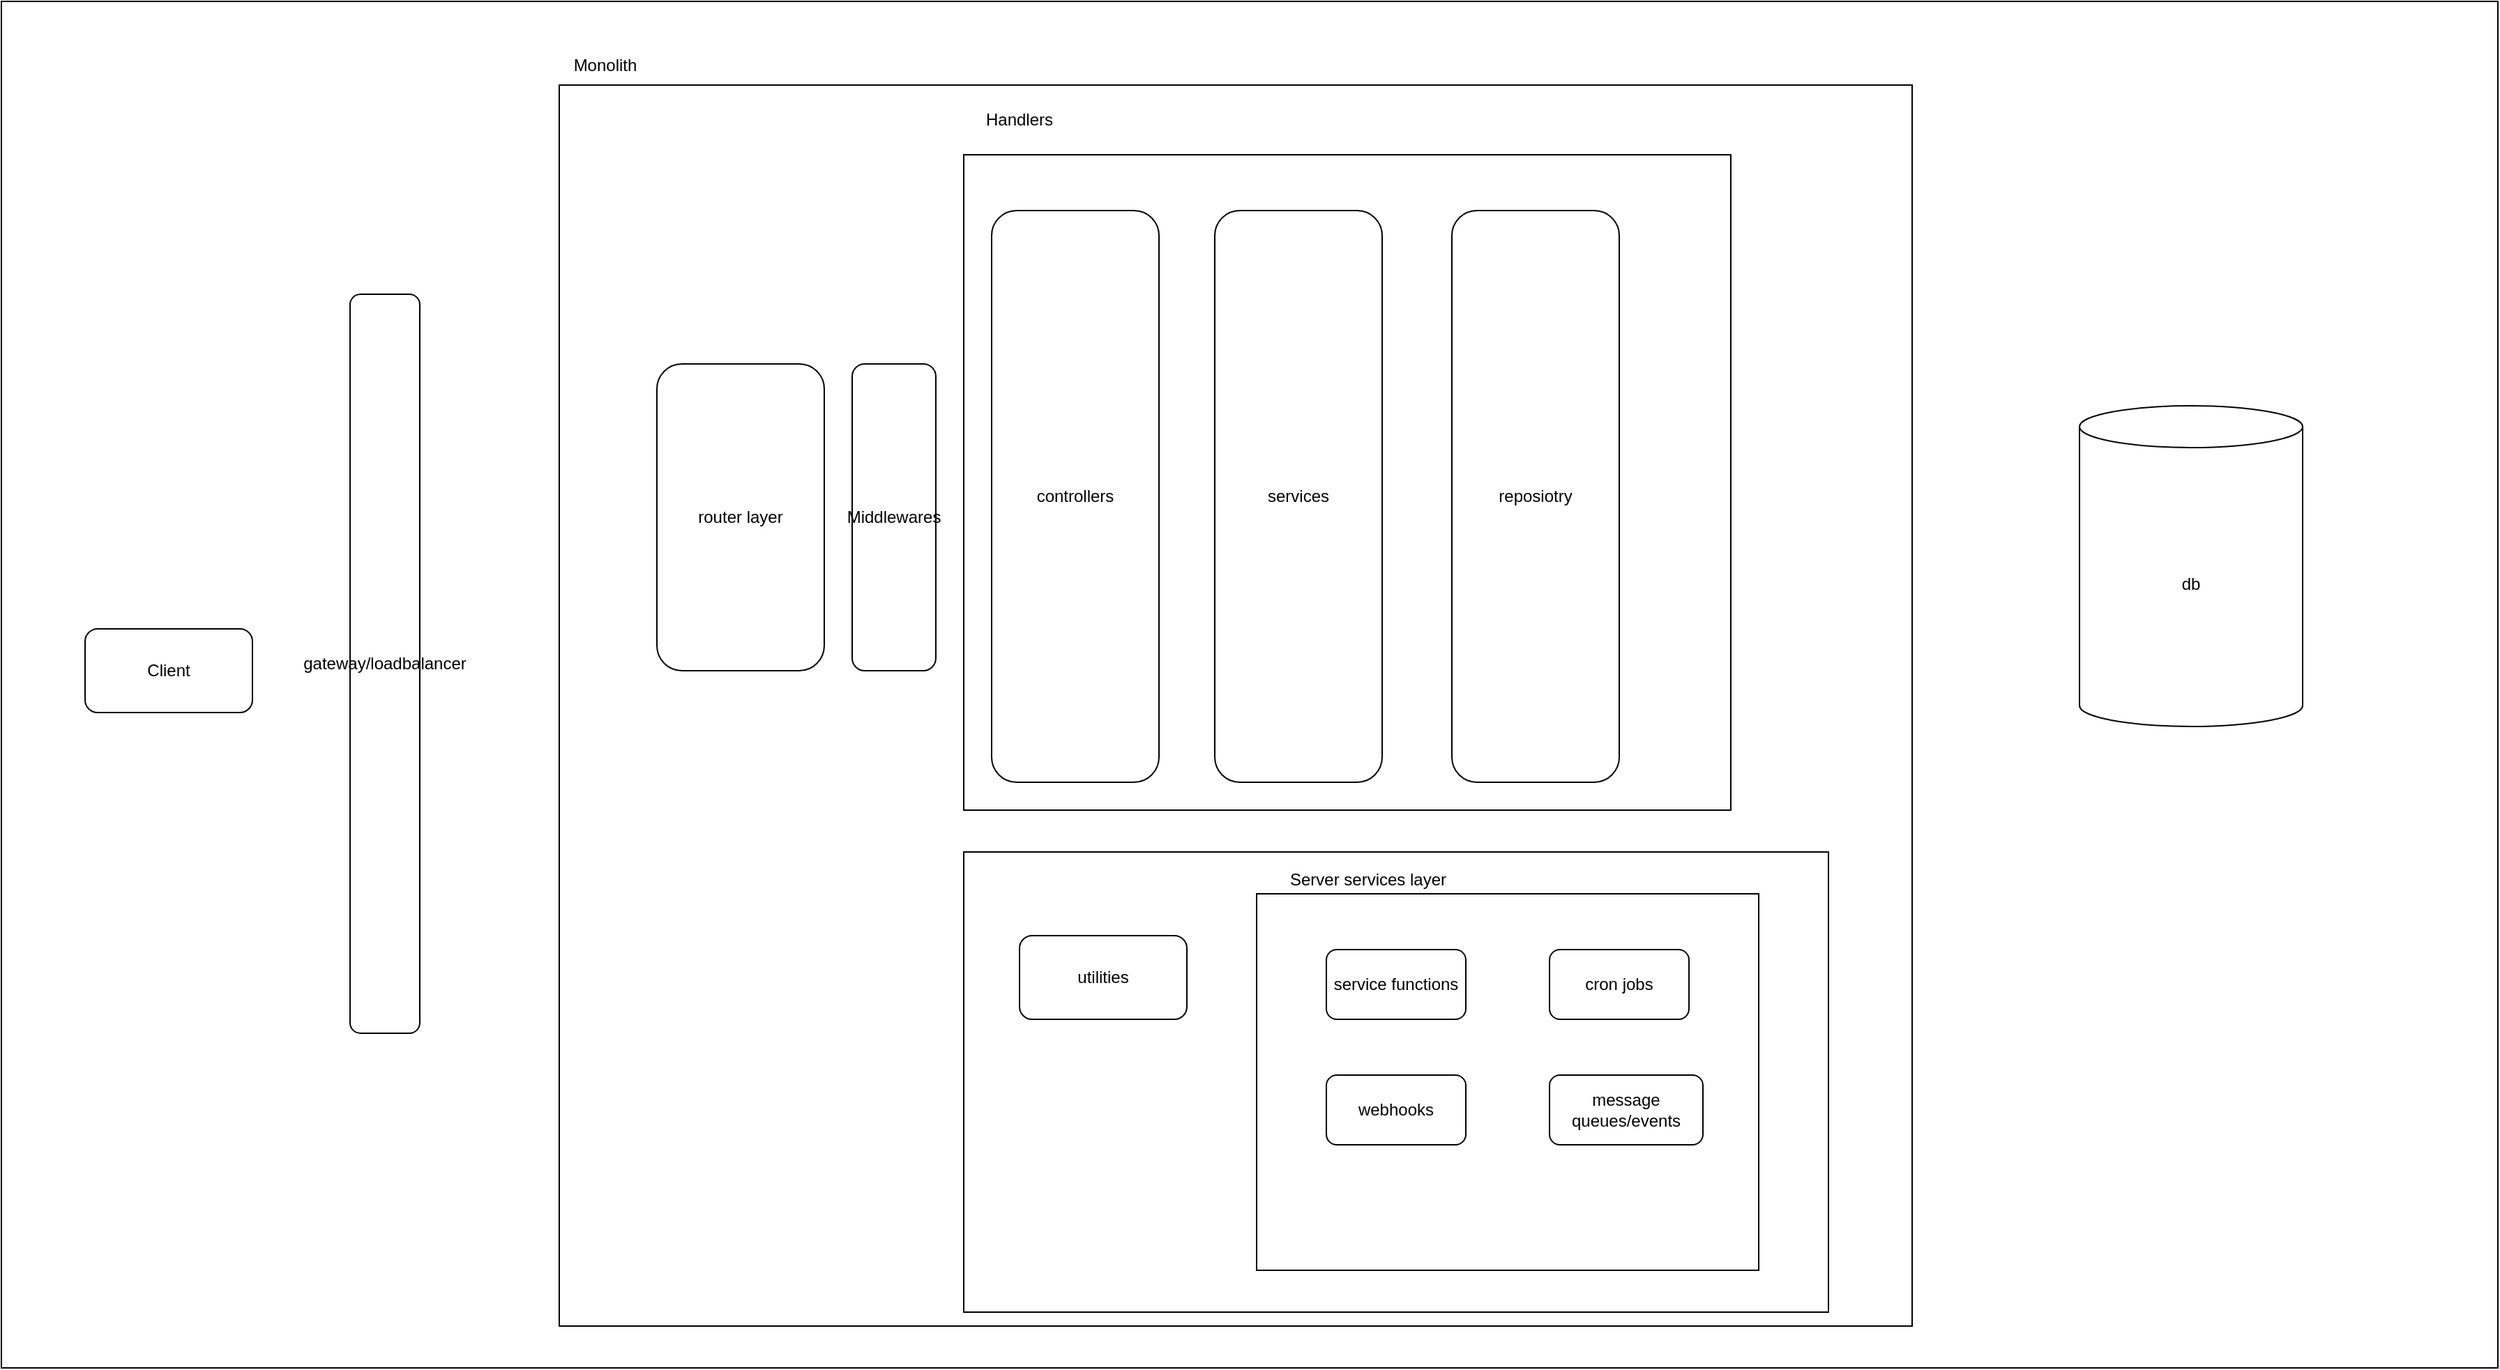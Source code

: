 <mxfile>
    <diagram id="ytVhaHny0bRbt7vrONSO" name="Page-1">
        <mxGraphModel dx="1677" dy="1123" grid="1" gridSize="10" guides="1" tooltips="1" connect="1" arrows="1" fold="1" page="1" pageScale="1" pageWidth="850" pageHeight="1100" math="0" shadow="0">
            <root>
                <mxCell id="0"/>
                <mxCell id="1" parent="0"/>
                <mxCell id="2" value="" style="rounded=0;whiteSpace=wrap;html=1;" vertex="1" parent="1">
                    <mxGeometry x="90" y="70" width="1790" height="980" as="geometry"/>
                </mxCell>
                <mxCell id="3" value="Client" style="rounded=1;whiteSpace=wrap;html=1;" vertex="1" parent="1">
                    <mxGeometry x="150" y="520" width="120" height="60" as="geometry"/>
                </mxCell>
                <mxCell id="4" value="gateway/loadbalancer" style="rounded=1;whiteSpace=wrap;html=1;" vertex="1" parent="1">
                    <mxGeometry x="340" y="280" width="50" height="530" as="geometry"/>
                </mxCell>
                <mxCell id="5" value="" style="rounded=0;whiteSpace=wrap;html=1;" vertex="1" parent="1">
                    <mxGeometry x="490" y="130" width="970" height="890" as="geometry"/>
                </mxCell>
                <mxCell id="6" value="router layer" style="rounded=1;whiteSpace=wrap;html=1;" vertex="1" parent="1">
                    <mxGeometry x="560" y="330" width="120" height="220" as="geometry"/>
                </mxCell>
                <mxCell id="7" value="Middlewares" style="rounded=1;whiteSpace=wrap;html=1;" vertex="1" parent="1">
                    <mxGeometry x="700" y="330" width="60" height="220" as="geometry"/>
                </mxCell>
                <mxCell id="8" value="controllers" style="rounded=1;whiteSpace=wrap;html=1;" vertex="1" parent="1">
                    <mxGeometry x="800" y="220" width="120" height="410" as="geometry"/>
                </mxCell>
                <mxCell id="9" value="services" style="rounded=1;whiteSpace=wrap;html=1;" vertex="1" parent="1">
                    <mxGeometry x="960" y="220" width="120" height="410" as="geometry"/>
                </mxCell>
                <mxCell id="10" value="reposiotry" style="rounded=1;whiteSpace=wrap;html=1;" vertex="1" parent="1">
                    <mxGeometry x="1130" y="220" width="120" height="410" as="geometry"/>
                </mxCell>
                <mxCell id="11" value="db" style="shape=cylinder3;whiteSpace=wrap;html=1;boundedLbl=1;backgroundOutline=1;size=15;" vertex="1" parent="1">
                    <mxGeometry x="1580" y="360" width="160" height="230" as="geometry"/>
                </mxCell>
                <mxCell id="22" value="" style="rounded=0;whiteSpace=wrap;html=1;fillColor=none;" vertex="1" parent="1">
                    <mxGeometry x="780" y="180" width="550" height="470" as="geometry"/>
                </mxCell>
                <mxCell id="12" value="" style="rounded=0;whiteSpace=wrap;html=1;" vertex="1" parent="1">
                    <mxGeometry x="780" y="680" width="620" height="330" as="geometry"/>
                </mxCell>
                <mxCell id="13" value="utilities" style="rounded=1;whiteSpace=wrap;html=1;" vertex="1" parent="1">
                    <mxGeometry x="820" y="740" width="120" height="60" as="geometry"/>
                </mxCell>
                <mxCell id="16" value="" style="rounded=0;whiteSpace=wrap;html=1;" vertex="1" parent="1">
                    <mxGeometry x="990" y="710" width="360" height="270" as="geometry"/>
                </mxCell>
                <mxCell id="17" value="Server services layer" style="text;html=1;align=center;verticalAlign=middle;whiteSpace=wrap;rounded=0;" vertex="1" parent="1">
                    <mxGeometry x="1000" y="685" width="140" height="30" as="geometry"/>
                </mxCell>
                <mxCell id="18" value="service functions" style="rounded=1;whiteSpace=wrap;html=1;" vertex="1" parent="1">
                    <mxGeometry x="1040" y="750" width="100" height="50" as="geometry"/>
                </mxCell>
                <mxCell id="19" value="webhooks" style="rounded=1;whiteSpace=wrap;html=1;" vertex="1" parent="1">
                    <mxGeometry x="1040" y="840" width="100" height="50" as="geometry"/>
                </mxCell>
                <mxCell id="20" value="cron jobs" style="rounded=1;whiteSpace=wrap;html=1;" vertex="1" parent="1">
                    <mxGeometry x="1200" y="750" width="100" height="50" as="geometry"/>
                </mxCell>
                <mxCell id="21" value="message queues/events" style="rounded=1;whiteSpace=wrap;html=1;" vertex="1" parent="1">
                    <mxGeometry x="1200" y="840" width="110" height="50" as="geometry"/>
                </mxCell>
                <mxCell id="23" value="Handlers" style="text;html=1;align=center;verticalAlign=middle;whiteSpace=wrap;rounded=0;" vertex="1" parent="1">
                    <mxGeometry x="790" y="140" width="60" height="30" as="geometry"/>
                </mxCell>
                <mxCell id="24" value="Monolith&lt;div&gt;&lt;br&gt;&lt;/div&gt;" style="text;html=1;align=center;verticalAlign=middle;whiteSpace=wrap;rounded=0;" vertex="1" parent="1">
                    <mxGeometry x="493" y="108" width="60" height="30" as="geometry"/>
                </mxCell>
            </root>
        </mxGraphModel>
    </diagram>
</mxfile>